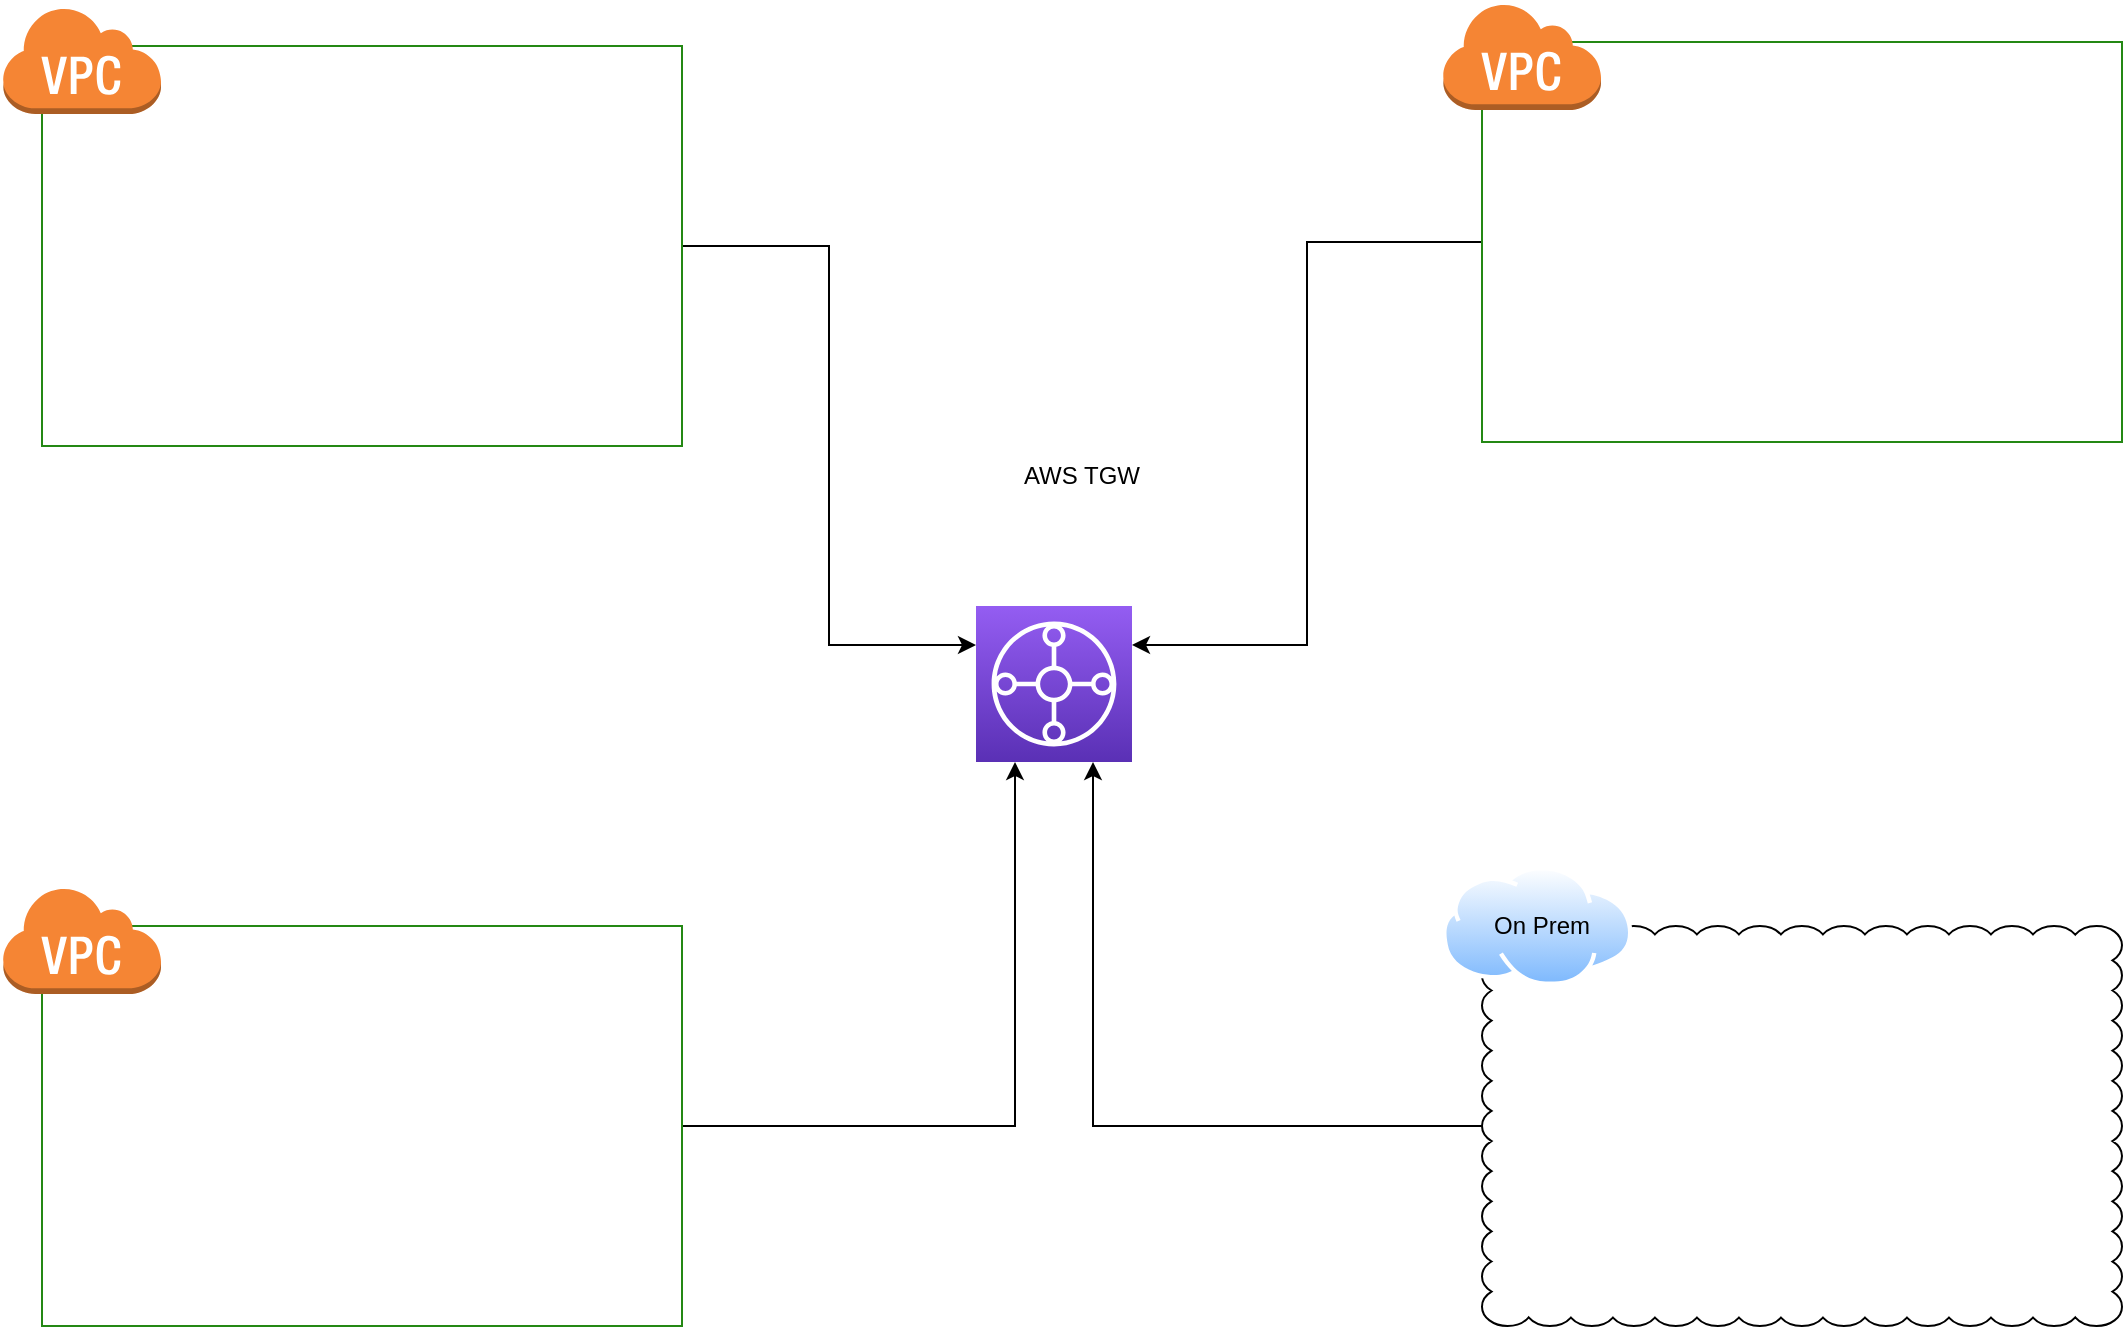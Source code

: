 <mxfile version="21.0.6" type="github" pages="2">
  <diagram id="Ht1M8jgEwFfnCIfOTk4-" name="vmc-aws-troublshooting">
    <mxGraphModel dx="2890" dy="1072" grid="1" gridSize="10" guides="1" tooltips="1" connect="1" arrows="1" fold="1" page="1" pageScale="1" pageWidth="1169" pageHeight="827" math="0" shadow="0">
      <root>
        <mxCell id="0" />
        <mxCell id="1" parent="0" />
        <mxCell id="aHJfX-kjqMpPPBT9Ixlo-5" value="" style="sketch=0;points=[[0,0,0],[0.25,0,0],[0.5,0,0],[0.75,0,0],[1,0,0],[0,1,0],[0.25,1,0],[0.5,1,0],[0.75,1,0],[1,1,0],[0,0.25,0],[0,0.5,0],[0,0.75,0],[1,0.25,0],[1,0.5,0],[1,0.75,0]];outlineConnect=0;fontColor=#232F3E;gradientColor=#945DF2;gradientDirection=north;fillColor=#5A30B5;strokeColor=#ffffff;dashed=0;verticalLabelPosition=bottom;verticalAlign=top;align=center;html=1;fontSize=12;fontStyle=0;aspect=fixed;shape=mxgraph.aws4.resourceIcon;resIcon=mxgraph.aws4.transit_gateway;" vertex="1" parent="1">
          <mxGeometry x="507" y="400" width="78" height="78" as="geometry" />
        </mxCell>
        <mxCell id="aHJfX-kjqMpPPBT9Ixlo-17" style="edgeStyle=orthogonalEdgeStyle;rounded=0;orthogonalLoop=1;jettySize=auto;html=1;entryX=0;entryY=0.25;entryDx=0;entryDy=0;entryPerimeter=0;" edge="1" parent="1" source="aHJfX-kjqMpPPBT9Ixlo-6" target="aHJfX-kjqMpPPBT9Ixlo-5">
          <mxGeometry relative="1" as="geometry" />
        </mxCell>
        <mxCell id="aHJfX-kjqMpPPBT9Ixlo-6" value="VPC" style="points=[[0,0],[0.25,0],[0.5,0],[0.75,0],[1,0],[1,0.25],[1,0.5],[1,0.75],[1,1],[0.75,1],[0.5,1],[0.25,1],[0,1],[0,0.75],[0,0.5],[0,0.25]];outlineConnect=0;gradientColor=none;html=1;whiteSpace=wrap;fontSize=12;fontStyle=0;container=1;pointerEvents=0;collapsible=0;recursiveResize=0;shape=mxgraph.aws4.group;grIcon=mxgraph.aws4.group_vpc;strokeColor=#248814;fillColor=none;verticalAlign=top;align=left;spacingLeft=30;fontColor=#AAB7B8;dashed=0;" vertex="1" parent="1">
          <mxGeometry x="40" y="120" width="320" height="200" as="geometry" />
        </mxCell>
        <mxCell id="aHJfX-kjqMpPPBT9Ixlo-4" value="" style="outlineConnect=0;dashed=0;verticalLabelPosition=bottom;verticalAlign=top;align=center;html=1;shape=mxgraph.aws3.virtual_private_cloud;fillColor=#F58534;gradientColor=none;" vertex="1" parent="aHJfX-kjqMpPPBT9Ixlo-6">
          <mxGeometry x="-20" y="-20" width="79.5" height="54" as="geometry" />
        </mxCell>
        <mxCell id="aHJfX-kjqMpPPBT9Ixlo-18" style="edgeStyle=orthogonalEdgeStyle;rounded=0;orthogonalLoop=1;jettySize=auto;html=1;exitX=0;exitY=0.5;exitDx=0;exitDy=0;entryX=1;entryY=0.25;entryDx=0;entryDy=0;entryPerimeter=0;" edge="1" parent="1" source="aHJfX-kjqMpPPBT9Ixlo-8" target="aHJfX-kjqMpPPBT9Ixlo-5">
          <mxGeometry relative="1" as="geometry" />
        </mxCell>
        <mxCell id="aHJfX-kjqMpPPBT9Ixlo-8" value="VPC" style="points=[[0,0],[0.25,0],[0.5,0],[0.75,0],[1,0],[1,0.25],[1,0.5],[1,0.75],[1,1],[0.75,1],[0.5,1],[0.25,1],[0,1],[0,0.75],[0,0.5],[0,0.25]];outlineConnect=0;gradientColor=none;html=1;whiteSpace=wrap;fontSize=12;fontStyle=0;container=1;pointerEvents=0;collapsible=0;recursiveResize=0;shape=mxgraph.aws4.group;grIcon=mxgraph.aws4.group_vpc;strokeColor=#248814;fillColor=none;verticalAlign=top;align=left;spacingLeft=30;fontColor=#AAB7B8;dashed=0;" vertex="1" parent="1">
          <mxGeometry x="760" y="118" width="320" height="200" as="geometry" />
        </mxCell>
        <mxCell id="aHJfX-kjqMpPPBT9Ixlo-9" value="" style="outlineConnect=0;dashed=0;verticalLabelPosition=bottom;verticalAlign=top;align=center;html=1;shape=mxgraph.aws3.virtual_private_cloud;fillColor=#F58534;gradientColor=none;" vertex="1" parent="aHJfX-kjqMpPPBT9Ixlo-8">
          <mxGeometry x="-20" y="-20" width="79.5" height="54" as="geometry" />
        </mxCell>
        <mxCell id="aHJfX-kjqMpPPBT9Ixlo-19" style="edgeStyle=orthogonalEdgeStyle;rounded=0;orthogonalLoop=1;jettySize=auto;html=1;exitX=1;exitY=0.5;exitDx=0;exitDy=0;entryX=0.25;entryY=1;entryDx=0;entryDy=0;entryPerimeter=0;" edge="1" parent="1" source="aHJfX-kjqMpPPBT9Ixlo-10" target="aHJfX-kjqMpPPBT9Ixlo-5">
          <mxGeometry relative="1" as="geometry">
            <mxPoint x="470" y="490" as="targetPoint" />
          </mxGeometry>
        </mxCell>
        <mxCell id="aHJfX-kjqMpPPBT9Ixlo-10" value="VPC" style="points=[[0,0],[0.25,0],[0.5,0],[0.75,0],[1,0],[1,0.25],[1,0.5],[1,0.75],[1,1],[0.75,1],[0.5,1],[0.25,1],[0,1],[0,0.75],[0,0.5],[0,0.25]];outlineConnect=0;gradientColor=none;html=1;whiteSpace=wrap;fontSize=12;fontStyle=0;container=1;pointerEvents=0;collapsible=0;recursiveResize=0;shape=mxgraph.aws4.group;grIcon=mxgraph.aws4.group_vpc;strokeColor=#248814;fillColor=none;verticalAlign=top;align=left;spacingLeft=30;fontColor=#AAB7B8;dashed=0;" vertex="1" parent="1">
          <mxGeometry x="40" y="560" width="320" height="200" as="geometry" />
        </mxCell>
        <mxCell id="aHJfX-kjqMpPPBT9Ixlo-11" value="" style="outlineConnect=0;dashed=0;verticalLabelPosition=bottom;verticalAlign=top;align=center;html=1;shape=mxgraph.aws3.virtual_private_cloud;fillColor=#F58534;gradientColor=none;" vertex="1" parent="aHJfX-kjqMpPPBT9Ixlo-10">
          <mxGeometry x="-20" y="-20" width="79.5" height="54" as="geometry" />
        </mxCell>
        <mxCell id="aHJfX-kjqMpPPBT9Ixlo-20" style="edgeStyle=orthogonalEdgeStyle;rounded=0;orthogonalLoop=1;jettySize=auto;html=1;entryX=0.75;entryY=1;entryDx=0;entryDy=0;entryPerimeter=0;" edge="1" parent="1" source="aHJfX-kjqMpPPBT9Ixlo-12" target="aHJfX-kjqMpPPBT9Ixlo-5">
          <mxGeometry relative="1" as="geometry">
            <mxPoint x="600" y="440" as="targetPoint" />
          </mxGeometry>
        </mxCell>
        <mxCell id="aHJfX-kjqMpPPBT9Ixlo-12" value="" style="whiteSpace=wrap;html=1;shape=mxgraph.basic.cloud_rect" vertex="1" parent="1">
          <mxGeometry x="760" y="560" width="320" height="200" as="geometry" />
        </mxCell>
        <mxCell id="aHJfX-kjqMpPPBT9Ixlo-13" value="" style="aspect=fixed;perimeter=ellipsePerimeter;html=1;align=center;shadow=0;dashed=0;spacingTop=3;image;image=img/lib/active_directory/internet_cloud.svg;" vertex="1" parent="1">
          <mxGeometry x="740" y="530" width="95.24" height="60" as="geometry" />
        </mxCell>
        <mxCell id="aHJfX-kjqMpPPBT9Ixlo-15" value="AWS TGW" style="text;html=1;strokeColor=none;fillColor=none;align=center;verticalAlign=middle;whiteSpace=wrap;rounded=0;" vertex="1" parent="1">
          <mxGeometry x="520" y="320" width="80" height="30" as="geometry" />
        </mxCell>
        <mxCell id="aHJfX-kjqMpPPBT9Ixlo-16" value="On Prem" style="text;html=1;strokeColor=none;fillColor=none;align=center;verticalAlign=middle;whiteSpace=wrap;rounded=0;" vertex="1" parent="1">
          <mxGeometry x="745.24" y="535" width="90" height="50" as="geometry" />
        </mxCell>
      </root>
    </mxGraphModel>
  </diagram>
  <diagram name="Copy of Page-1" id="-vxDdfxdCs3YYoZoTb1x">
    <mxGraphModel dx="1242" dy="752" grid="1" gridSize="10" guides="1" tooltips="1" connect="1" arrows="1" fold="1" page="1" pageScale="1" pageWidth="1169" pageHeight="827" math="0" shadow="0">
      <root>
        <mxCell id="f1zatII7fZMo6WasxSBq-0" />
        <mxCell id="f1zatII7fZMo6WasxSBq-1" parent="f1zatII7fZMo6WasxSBq-0" />
        <mxCell id="f1zatII7fZMo6WasxSBq-2" style="edgeStyle=orthogonalEdgeStyle;rounded=0;orthogonalLoop=1;jettySize=auto;html=1;startArrow=open;startFill=0;endArrow=open;endFill=0;strokeWidth=2;strokeColor=#808080;" edge="1" parent="f1zatII7fZMo6WasxSBq-1" source="f1zatII7fZMo6WasxSBq-20" target="f1zatII7fZMo6WasxSBq-25">
          <mxGeometry relative="1" as="geometry">
            <Array as="points">
              <mxPoint x="310.5" y="461.5" />
              <mxPoint x="310.5" y="376.5" />
            </Array>
          </mxGeometry>
        </mxCell>
        <mxCell id="f1zatII7fZMo6WasxSBq-3" style="edgeStyle=orthogonalEdgeStyle;rounded=0;orthogonalLoop=1;jettySize=auto;html=1;startArrow=open;startFill=0;endArrow=open;endFill=0;strokeWidth=2;strokeColor=#808080;" edge="1" parent="f1zatII7fZMo6WasxSBq-1" source="f1zatII7fZMo6WasxSBq-21" target="f1zatII7fZMo6WasxSBq-22">
          <mxGeometry relative="1" as="geometry">
            <Array as="points">
              <mxPoint x="300.5" y="241.5" />
              <mxPoint x="300.5" y="101.5" />
            </Array>
          </mxGeometry>
        </mxCell>
        <mxCell id="f1zatII7fZMo6WasxSBq-4" style="edgeStyle=orthogonalEdgeStyle;rounded=0;orthogonalLoop=1;jettySize=auto;html=1;startArrow=open;startFill=0;endArrow=open;endFill=0;strokeWidth=2;strokeColor=#808080;" edge="1" parent="f1zatII7fZMo6WasxSBq-1" source="f1zatII7fZMo6WasxSBq-21" target="f1zatII7fZMo6WasxSBq-25">
          <mxGeometry relative="1" as="geometry">
            <Array as="points">
              <mxPoint x="311.5" y="281.5" />
              <mxPoint x="311.5" y="361.5" />
            </Array>
          </mxGeometry>
        </mxCell>
        <mxCell id="f1zatII7fZMo6WasxSBq-5" style="edgeStyle=orthogonalEdgeStyle;rounded=0;orthogonalLoop=1;jettySize=auto;html=1;startArrow=open;startFill=0;endArrow=open;endFill=0;strokeWidth=2;strokeColor=#808080;" edge="1" parent="f1zatII7fZMo6WasxSBq-1" source="f1zatII7fZMo6WasxSBq-22" target="f1zatII7fZMo6WasxSBq-23">
          <mxGeometry relative="1" as="geometry">
            <Array as="points">
              <mxPoint x="530.5" y="101.5" />
              <mxPoint x="530.5" y="101.5" />
            </Array>
          </mxGeometry>
        </mxCell>
        <mxCell id="f1zatII7fZMo6WasxSBq-6" style="edgeStyle=orthogonalEdgeStyle;rounded=0;orthogonalLoop=1;jettySize=auto;html=1;startArrow=open;startFill=0;endArrow=open;endFill=0;strokeWidth=2;strokeColor=#808080;" edge="1" parent="f1zatII7fZMo6WasxSBq-1" source="f1zatII7fZMo6WasxSBq-24" target="f1zatII7fZMo6WasxSBq-25">
          <mxGeometry relative="1" as="geometry" />
        </mxCell>
        <mxCell id="f1zatII7fZMo6WasxSBq-7" style="edgeStyle=orthogonalEdgeStyle;rounded=0;orthogonalLoop=1;jettySize=auto;html=1;startArrow=open;startFill=0;endArrow=open;endFill=0;strokeWidth=2;strokeColor=#808080;" edge="1" parent="f1zatII7fZMo6WasxSBq-1" source="f1zatII7fZMo6WasxSBq-25" target="f1zatII7fZMo6WasxSBq-26">
          <mxGeometry relative="1" as="geometry">
            <Array as="points">
              <mxPoint x="510.5" y="391.5" />
              <mxPoint x="510.5" y="391.5" />
            </Array>
          </mxGeometry>
        </mxCell>
        <mxCell id="f1zatII7fZMo6WasxSBq-8" style="edgeStyle=orthogonalEdgeStyle;rounded=0;orthogonalLoop=1;jettySize=auto;html=1;startArrow=open;startFill=0;endArrow=open;endFill=0;strokeWidth=2;strokeColor=#808080;" edge="1" parent="f1zatII7fZMo6WasxSBq-1" source="f1zatII7fZMo6WasxSBq-26" target="f1zatII7fZMo6WasxSBq-27">
          <mxGeometry relative="1" as="geometry">
            <Array as="points">
              <mxPoint x="700" y="352" />
              <mxPoint x="700" y="53" />
            </Array>
          </mxGeometry>
        </mxCell>
        <mxCell id="f1zatII7fZMo6WasxSBq-9" style="edgeStyle=orthogonalEdgeStyle;rounded=0;orthogonalLoop=1;jettySize=auto;html=1;startArrow=open;startFill=0;endArrow=open;endFill=0;strokeWidth=2;strokeColor=#808080;" edge="1" parent="f1zatII7fZMo6WasxSBq-1" source="f1zatII7fZMo6WasxSBq-26" target="f1zatII7fZMo6WasxSBq-28">
          <mxGeometry relative="1" as="geometry">
            <Array as="points">
              <mxPoint x="720.5" y="361.5" />
              <mxPoint x="720.5" y="162.5" />
            </Array>
          </mxGeometry>
        </mxCell>
        <mxCell id="f1zatII7fZMo6WasxSBq-10" style="edgeStyle=orthogonalEdgeStyle;rounded=0;orthogonalLoop=1;jettySize=auto;html=1;startArrow=open;startFill=0;endArrow=open;endFill=0;strokeWidth=2;strokeColor=#808080;" edge="1" parent="f1zatII7fZMo6WasxSBq-1" source="f1zatII7fZMo6WasxSBq-26" target="f1zatII7fZMo6WasxSBq-30">
          <mxGeometry relative="1" as="geometry">
            <Array as="points">
              <mxPoint x="760" y="372" />
              <mxPoint x="760" y="280" />
            </Array>
          </mxGeometry>
        </mxCell>
        <mxCell id="f1zatII7fZMo6WasxSBq-11" style="edgeStyle=orthogonalEdgeStyle;rounded=0;orthogonalLoop=1;jettySize=auto;html=1;startArrow=open;startFill=0;endArrow=open;endFill=0;strokeWidth=2;strokeColor=#808080;" edge="1" parent="f1zatII7fZMo6WasxSBq-1" source="f1zatII7fZMo6WasxSBq-26" target="f1zatII7fZMo6WasxSBq-31">
          <mxGeometry relative="1" as="geometry">
            <Array as="points">
              <mxPoint x="760.5" y="381.5" />
              <mxPoint x="760.5" y="415.5" />
            </Array>
          </mxGeometry>
        </mxCell>
        <mxCell id="f1zatII7fZMo6WasxSBq-12" style="edgeStyle=orthogonalEdgeStyle;rounded=0;orthogonalLoop=1;jettySize=auto;html=1;startArrow=open;startFill=0;endArrow=open;endFill=0;strokeWidth=2;strokeColor=#808080;" edge="1" parent="f1zatII7fZMo6WasxSBq-1" source="f1zatII7fZMo6WasxSBq-26" target="f1zatII7fZMo6WasxSBq-32">
          <mxGeometry relative="1" as="geometry">
            <Array as="points">
              <mxPoint x="740.5" y="391.5" />
              <mxPoint x="740.5" y="530.5" />
            </Array>
          </mxGeometry>
        </mxCell>
        <mxCell id="f1zatII7fZMo6WasxSBq-13" style="edgeStyle=orthogonalEdgeStyle;rounded=0;orthogonalLoop=1;jettySize=auto;html=1;startArrow=open;startFill=0;endArrow=open;endFill=0;strokeWidth=2;strokeColor=#808080;" edge="1" parent="f1zatII7fZMo6WasxSBq-1" source="f1zatII7fZMo6WasxSBq-26" target="f1zatII7fZMo6WasxSBq-33">
          <mxGeometry relative="1" as="geometry">
            <Array as="points">
              <mxPoint x="720.5" y="401.5" />
              <mxPoint x="720.5" y="653.5" />
            </Array>
          </mxGeometry>
        </mxCell>
        <mxCell id="f1zatII7fZMo6WasxSBq-14" style="edgeStyle=orthogonalEdgeStyle;rounded=0;orthogonalLoop=1;jettySize=auto;html=1;startArrow=open;startFill=0;endArrow=open;endFill=0;strokeWidth=2;strokeColor=#808080;" edge="1" parent="f1zatII7fZMo6WasxSBq-1" source="f1zatII7fZMo6WasxSBq-26" target="f1zatII7fZMo6WasxSBq-34">
          <mxGeometry relative="1" as="geometry">
            <Array as="points">
              <mxPoint x="700" y="412" />
              <mxPoint x="700" y="730" />
            </Array>
          </mxGeometry>
        </mxCell>
        <mxCell id="f1zatII7fZMo6WasxSBq-15" value="" style="edgeStyle=orthogonalEdgeStyle;rounded=0;orthogonalLoop=1;jettySize=auto;html=1;startArrow=none;startFill=0;endArrow=open;endFill=0;strokeWidth=2;strokeColor=#808080;" edge="1" parent="f1zatII7fZMo6WasxSBq-1" source="f1zatII7fZMo6WasxSBq-28" target="f1zatII7fZMo6WasxSBq-29">
          <mxGeometry relative="1" as="geometry" />
        </mxCell>
        <mxCell id="f1zatII7fZMo6WasxSBq-16" style="edgeStyle=orthogonalEdgeStyle;rounded=0;orthogonalLoop=1;jettySize=auto;html=1;startArrow=open;startFill=0;endArrow=open;endFill=0;strokeWidth=2;strokeColor=#808080;" edge="1" parent="f1zatII7fZMo6WasxSBq-1" source="f1zatII7fZMo6WasxSBq-21" target="f1zatII7fZMo6WasxSBq-22">
          <mxGeometry relative="1" as="geometry">
            <mxPoint x="270.285" y="261.676" as="sourcePoint" />
            <mxPoint x="422.5" y="124.029" as="targetPoint" />
            <Array as="points">
              <mxPoint x="311.5" y="261.5" />
              <mxPoint x="311.5" y="121.5" />
            </Array>
          </mxGeometry>
        </mxCell>
        <mxCell id="f1zatII7fZMo6WasxSBq-17" style="edgeStyle=orthogonalEdgeStyle;rounded=0;orthogonalLoop=1;jettySize=auto;html=1;startArrow=open;startFill=0;endArrow=open;endFill=0;strokeWidth=2;strokeColor=#808080;" edge="1" parent="f1zatII7fZMo6WasxSBq-1" source="f1zatII7fZMo6WasxSBq-24" target="f1zatII7fZMo6WasxSBq-25">
          <mxGeometry relative="1" as="geometry">
            <mxPoint x="500.5" y="260.224" as="sourcePoint" />
            <mxPoint x="418.466" y="347.5" as="targetPoint" />
            <Array as="points">
              <mxPoint x="529.5" y="351.5" />
            </Array>
          </mxGeometry>
        </mxCell>
        <mxCell id="f1zatII7fZMo6WasxSBq-18" style="edgeStyle=orthogonalEdgeStyle;rounded=0;orthogonalLoop=1;jettySize=auto;html=1;startArrow=open;startFill=0;endArrow=open;endFill=0;strokeWidth=2;strokeColor=#808080;" edge="1" parent="f1zatII7fZMo6WasxSBq-1" source="f1zatII7fZMo6WasxSBq-25" target="f1zatII7fZMo6WasxSBq-26">
          <mxGeometry relative="1" as="geometry">
            <mxPoint x="457.5" y="386.5" as="sourcePoint" />
            <mxPoint x="590.5" y="386.5" as="targetPoint" />
            <Array as="points">
              <mxPoint x="510.5" y="371.5" />
              <mxPoint x="510.5" y="371.5" />
            </Array>
          </mxGeometry>
        </mxCell>
        <mxCell id="f1zatII7fZMo6WasxSBq-19" style="edgeStyle=orthogonalEdgeStyle;rounded=0;orthogonalLoop=1;jettySize=auto;html=1;startArrow=open;startFill=0;endArrow=open;endFill=0;strokeWidth=2;strokeColor=#808080;" edge="1" parent="f1zatII7fZMo6WasxSBq-1" source="f1zatII7fZMo6WasxSBq-22" target="f1zatII7fZMo6WasxSBq-23">
          <mxGeometry relative="1" as="geometry">
            <mxPoint x="500.5" y="111.5" as="sourcePoint" />
            <mxPoint x="578.5" y="111.5" as="targetPoint" />
            <Array as="points">
              <mxPoint x="530.5" y="121.5" />
              <mxPoint x="530.5" y="121.5" />
            </Array>
          </mxGeometry>
        </mxCell>
        <mxCell id="f1zatII7fZMo6WasxSBq-20" value="data lake CLI" style="outlineConnect=0;gradientColor=none;fontColor=#545B64;strokeColor=none;fillColor=#879196;dashed=0;verticalLabelPosition=bottom;verticalAlign=top;align=center;html=1;fontSize=12;fontStyle=0;aspect=fixed;shape=mxgraph.aws4.illustration_desktop;pointerEvents=1;labelBackgroundColor=#ffffff;" vertex="1" parent="f1zatII7fZMo6WasxSBq-1">
          <mxGeometry x="160.5" y="415.5" width="100" height="91" as="geometry" />
        </mxCell>
        <mxCell id="f1zatII7fZMo6WasxSBq-21" value="data lake console" style="outlineConnect=0;gradientColor=none;fontColor=#545B64;strokeColor=none;fillColor=#879196;dashed=0;verticalLabelPosition=bottom;verticalAlign=top;align=center;html=1;fontSize=12;fontStyle=0;aspect=fixed;shape=mxgraph.aws4.illustration_notification;pointerEvents=1;labelBackgroundColor=#ffffff;" vertex="1" parent="f1zatII7fZMo6WasxSBq-1">
          <mxGeometry x="160.5" y="221.5" width="100" height="81" as="geometry" />
        </mxCell>
        <mxCell id="f1zatII7fZMo6WasxSBq-22" value="Amazon &lt;br&gt;Cognito" style="outlineConnect=0;fontColor=#232F3E;gradientColor=#F54749;gradientDirection=north;fillColor=#C7131F;strokeColor=#ffffff;dashed=0;verticalLabelPosition=bottom;verticalAlign=top;align=center;html=1;fontSize=12;fontStyle=0;aspect=fixed;shape=mxgraph.aws4.resourceIcon;resIcon=mxgraph.aws4.cognito;labelBackgroundColor=#ffffff;" vertex="1" parent="f1zatII7fZMo6WasxSBq-1">
          <mxGeometry x="412.5" y="74.5" width="78" height="78" as="geometry" />
        </mxCell>
        <mxCell id="f1zatII7fZMo6WasxSBq-23" value="Active&lt;br&gt;Directory" style="outlineConnect=0;fontColor=#232F3E;gradientColor=#F54749;gradientDirection=north;fillColor=#C7131F;strokeColor=#ffffff;dashed=0;verticalLabelPosition=bottom;verticalAlign=top;align=center;html=1;fontSize=12;fontStyle=0;aspect=fixed;shape=mxgraph.aws4.resourceIcon;resIcon=mxgraph.aws4.cloud_directory;labelBackgroundColor=#ffffff;" vertex="1" parent="f1zatII7fZMo6WasxSBq-1">
          <mxGeometry x="568.5" y="74.5" width="78" height="78" as="geometry" />
        </mxCell>
        <mxCell id="f1zatII7fZMo6WasxSBq-24" value="Lambda" style="outlineConnect=0;fontColor=#232F3E;gradientColor=#F78E04;gradientDirection=north;fillColor=#D05C17;strokeColor=#ffffff;dashed=0;verticalLabelPosition=bottom;verticalAlign=top;align=center;html=1;fontSize=12;fontStyle=0;aspect=fixed;shape=mxgraph.aws4.resourceIcon;resIcon=mxgraph.aws4.lambda;labelBackgroundColor=#ffffff;spacingTop=3;" vertex="1" parent="f1zatII7fZMo6WasxSBq-1">
          <mxGeometry x="490.5" y="211.5" width="78" height="78" as="geometry" />
        </mxCell>
        <mxCell id="f1zatII7fZMo6WasxSBq-25" value="Amazon API&lt;br&gt;Gateway&lt;br&gt;" style="outlineConnect=0;fontColor=#232F3E;gradientColor=#945DF2;gradientDirection=north;fillColor=#5A30B5;strokeColor=#ffffff;dashed=0;verticalLabelPosition=bottom;verticalAlign=top;align=center;html=1;fontSize=12;fontStyle=0;aspect=fixed;shape=mxgraph.aws4.resourceIcon;resIcon=mxgraph.aws4.api_gateway;labelBackgroundColor=#ffffff;" vertex="1" parent="f1zatII7fZMo6WasxSBq-1">
          <mxGeometry x="369.5" y="337.5" width="78" height="78" as="geometry" />
        </mxCell>
        <mxCell id="f1zatII7fZMo6WasxSBq-26" value="Lambda&lt;br&gt;function" style="outlineConnect=0;fontColor=#232F3E;gradientColor=none;fillColor=#D05C17;strokeColor=none;dashed=0;verticalLabelPosition=bottom;verticalAlign=top;align=center;html=1;fontSize=12;fontStyle=0;aspect=fixed;pointerEvents=1;shape=mxgraph.aws4.lambda_function;labelBackgroundColor=#ffffff;" vertex="1" parent="f1zatII7fZMo6WasxSBq-1">
          <mxGeometry x="580.5" y="337.5" width="78" height="78" as="geometry" />
        </mxCell>
        <mxCell id="f1zatII7fZMo6WasxSBq-27" value="Amazon S3" style="outlineConnect=0;fontColor=#232F3E;gradientColor=#60A337;gradientDirection=north;fillColor=#277116;strokeColor=#ffffff;dashed=0;verticalLabelPosition=bottom;verticalAlign=top;align=center;html=1;fontSize=12;fontStyle=0;aspect=fixed;shape=mxgraph.aws4.resourceIcon;resIcon=mxgraph.aws4.s3;labelBackgroundColor=#ffffff;" vertex="1" parent="f1zatII7fZMo6WasxSBq-1">
          <mxGeometry x="800.5" y="14.5" width="78" height="78" as="geometry" />
        </mxCell>
        <mxCell id="f1zatII7fZMo6WasxSBq-28" value="AWS Glue" style="outlineConnect=0;fontColor=#232F3E;gradientColor=#945DF2;gradientDirection=north;fillColor=#5A30B5;strokeColor=#ffffff;dashed=0;verticalLabelPosition=bottom;verticalAlign=top;align=center;html=1;fontSize=12;fontStyle=0;aspect=fixed;shape=mxgraph.aws4.resourceIcon;resIcon=mxgraph.aws4.glue;labelBackgroundColor=#ffffff;" vertex="1" parent="f1zatII7fZMo6WasxSBq-1">
          <mxGeometry x="800.5" y="123.5" width="78" height="78" as="geometry" />
        </mxCell>
        <mxCell id="f1zatII7fZMo6WasxSBq-29" value="Amazon Athena" style="outlineConnect=0;fontColor=#232F3E;gradientColor=#945DF2;gradientDirection=north;fillColor=#5A30B5;strokeColor=#ffffff;dashed=0;verticalLabelPosition=bottom;verticalAlign=top;align=center;html=1;fontSize=12;fontStyle=0;aspect=fixed;shape=mxgraph.aws4.resourceIcon;resIcon=mxgraph.aws4.athena;labelBackgroundColor=#ffffff;" vertex="1" parent="f1zatII7fZMo6WasxSBq-1">
          <mxGeometry x="930.5" y="123.5" width="78" height="78" as="geometry" />
        </mxCell>
        <mxCell id="f1zatII7fZMo6WasxSBq-30" value="Amazon&lt;br&gt;DynamoDB&lt;br&gt;" style="outlineConnect=0;fontColor=#232F3E;gradientColor=#4D72F3;gradientDirection=north;fillColor=#3334B9;strokeColor=#ffffff;dashed=0;verticalLabelPosition=bottom;verticalAlign=top;align=center;html=1;fontSize=12;fontStyle=0;aspect=fixed;shape=mxgraph.aws4.resourceIcon;resIcon=mxgraph.aws4.dynamodb;labelBackgroundColor=#ffffff;spacingTop=5;" vertex="1" parent="f1zatII7fZMo6WasxSBq-1">
          <mxGeometry x="800.5" y="242.5" width="78" height="78" as="geometry" />
        </mxCell>
        <mxCell id="f1zatII7fZMo6WasxSBq-31" value="Amazon&lt;br&gt;ElasticSearch&lt;br&gt;Service&lt;br&gt;" style="outlineConnect=0;fontColor=#232F3E;gradientColor=#945DF2;gradientDirection=north;fillColor=#5A30B5;strokeColor=#ffffff;dashed=0;verticalLabelPosition=bottom;verticalAlign=top;align=center;html=1;fontSize=12;fontStyle=0;aspect=fixed;shape=mxgraph.aws4.resourceIcon;resIcon=mxgraph.aws4.elasticsearch_service;labelBackgroundColor=#ffffff;" vertex="1" parent="f1zatII7fZMo6WasxSBq-1">
          <mxGeometry x="800.5" y="376.5" width="78" height="78" as="geometry" />
        </mxCell>
        <mxCell id="f1zatII7fZMo6WasxSBq-32" value="Amazon&lt;br&gt;CloudWatch&lt;br&gt;" style="outlineConnect=0;fontColor=#232F3E;gradientColor=#F34482;gradientDirection=north;fillColor=#BC1356;strokeColor=#ffffff;dashed=0;verticalLabelPosition=bottom;verticalAlign=top;align=center;html=1;fontSize=12;fontStyle=0;aspect=fixed;shape=mxgraph.aws4.resourceIcon;resIcon=mxgraph.aws4.cloudwatch;labelBackgroundColor=#ffffff;" vertex="1" parent="f1zatII7fZMo6WasxSBq-1">
          <mxGeometry x="800.5" y="491.5" width="78" height="78" as="geometry" />
        </mxCell>
        <mxCell id="f1zatII7fZMo6WasxSBq-33" value="IAM Roles" style="outlineConnect=0;fontColor=#232F3E;gradientColor=none;fillColor=#C7131F;strokeColor=none;dashed=0;verticalLabelPosition=bottom;verticalAlign=top;align=center;html=1;fontSize=12;fontStyle=0;aspect=fixed;pointerEvents=1;shape=mxgraph.aws4.role;labelBackgroundColor=#ffffff;" vertex="1" parent="f1zatII7fZMo6WasxSBq-1">
          <mxGeometry x="800.5" y="631.5" width="78" height="44" as="geometry" />
        </mxCell>
        <mxCell id="f1zatII7fZMo6WasxSBq-34" value="Amazon&lt;br&gt;CloudWatch Logs&lt;br&gt;" style="outlineConnect=0;fontColor=#232F3E;gradientColor=none;gradientDirection=north;fillColor=#F34482;strokeColor=none;dashed=0;verticalLabelPosition=bottom;verticalAlign=top;align=center;html=1;fontSize=12;fontStyle=0;aspect=fixed;shape=mxgraph.aws4.cloudwatch;labelBackgroundColor=#ffffff;" vertex="1" parent="f1zatII7fZMo6WasxSBq-1">
          <mxGeometry x="800.5" y="701.5" width="78" height="78" as="geometry" />
        </mxCell>
      </root>
    </mxGraphModel>
  </diagram>
</mxfile>
